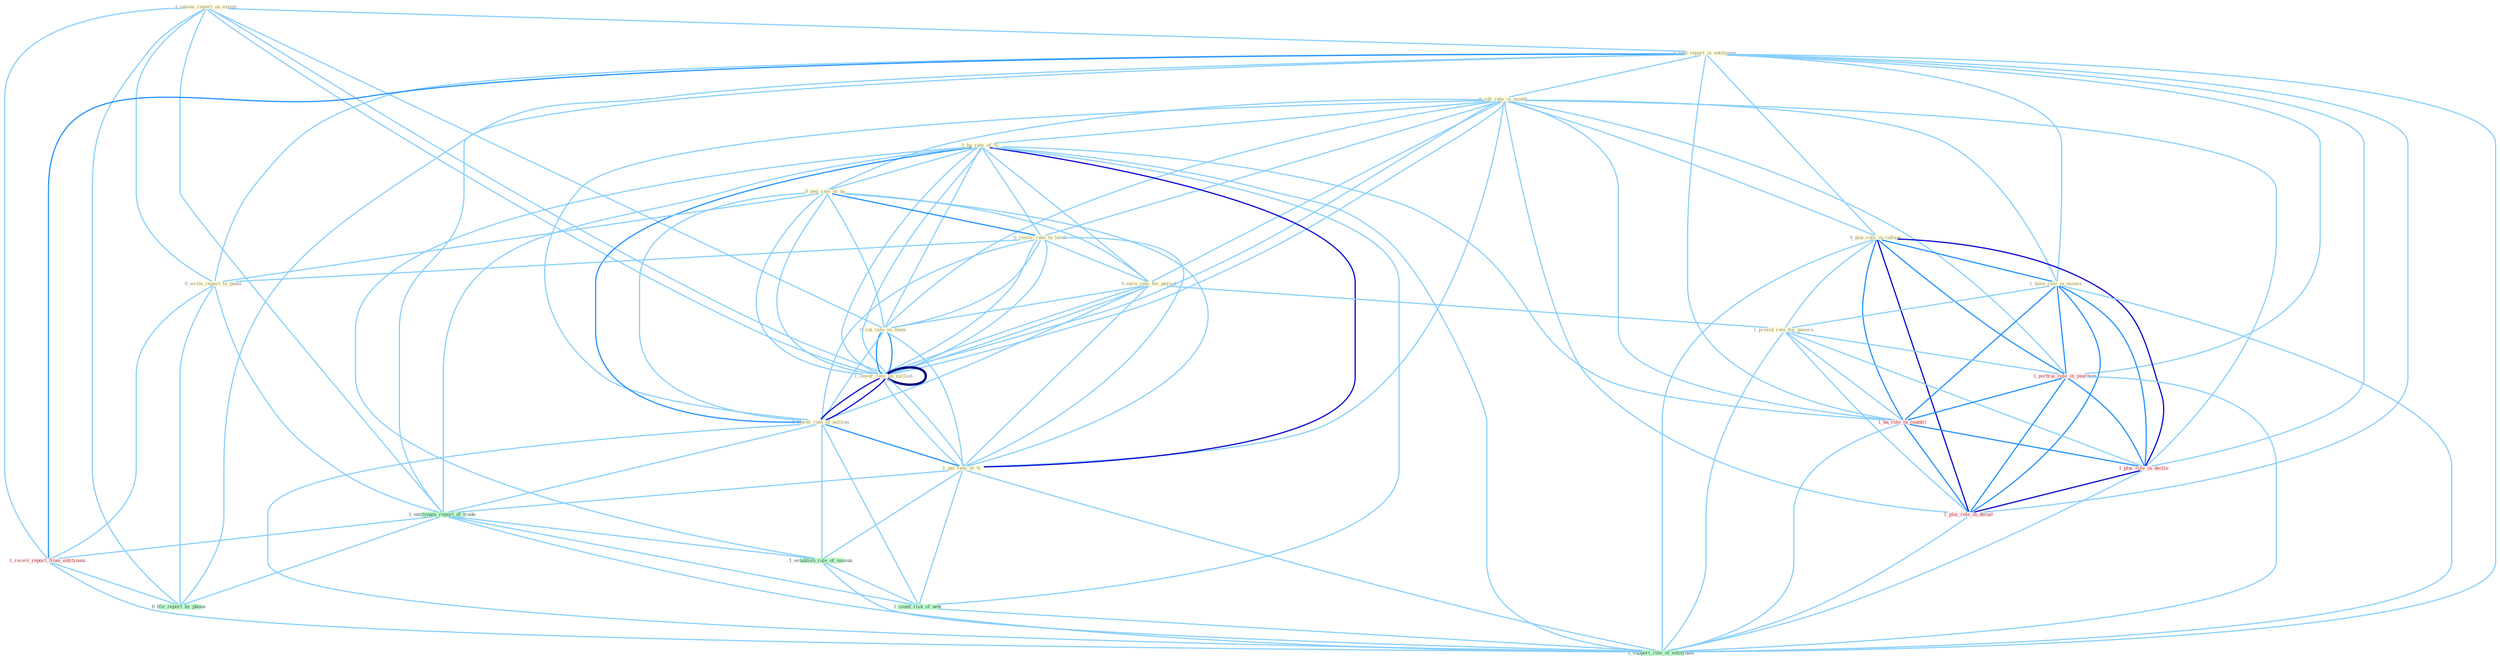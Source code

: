 Graph G{ 
    node
    [shape=polygon,style=filled,width=.5,height=.06,color="#BDFCC9",fixedsize=true,fontsize=4,
    fontcolor="#2f4f4f"];
    {node
    [color="#ffffe0", fontcolor="#8b7d6b"] "1_releas_report_on_extent " "0_told_report_in_entitynam " "0_jolt_rate_in_month " "1_ha_rate_of_% " "0_plai_role_in_collaps " "0_peg_rate_to_us " "1_have_role_in_assess " "0_restor_rate_to_level " "0_earn_rate_for_period " "0_cut_rate_on_them " "0_write_report_to_panel " "1_lower_rate_on_million " "1_lower_rate_of_million " "1_provid_role_for_govern " "1_pai_rate_of_% "}
{node [color="#fff0f5", fontcolor="#b22222"] "1_portrai_role_in_yearnum " "1_ha_role_in_countri " "1_receiv_report_from_entitynam " "1_plai_role_in_declin " "1_plai_role_in_decad "}
edge [color="#B0E2FF"];

	"1_releas_report_on_extent " -- "0_told_report_in_entitynam " [w="1", color="#87cefa" ];
	"1_releas_report_on_extent " -- "0_cut_rate_on_them " [w="1", color="#87cefa" ];
	"1_releas_report_on_extent " -- "0_write_report_to_panel " [w="1", color="#87cefa" ];
	"1_releas_report_on_extent " -- "1_lower_rate_on_million " [w="1", color="#87cefa" ];
	"1_releas_report_on_extent " -- "1_lower_rate_on_million " [w="1", color="#87cefa" ];
	"1_releas_report_on_extent " -- "1_entitynam_report_of_trade " [w="1", color="#87cefa" ];
	"1_releas_report_on_extent " -- "1_receiv_report_from_entitynam " [w="1", color="#87cefa" ];
	"1_releas_report_on_extent " -- "0_file_report_by_phone " [w="1", color="#87cefa" ];
	"0_told_report_in_entitynam " -- "0_jolt_rate_in_month " [w="1", color="#87cefa" ];
	"0_told_report_in_entitynam " -- "0_plai_role_in_collaps " [w="1", color="#87cefa" ];
	"0_told_report_in_entitynam " -- "1_have_role_in_assess " [w="1", color="#87cefa" ];
	"0_told_report_in_entitynam " -- "0_write_report_to_panel " [w="1", color="#87cefa" ];
	"0_told_report_in_entitynam " -- "1_portrai_role_in_yearnum " [w="1", color="#87cefa" ];
	"0_told_report_in_entitynam " -- "1_ha_role_in_countri " [w="1", color="#87cefa" ];
	"0_told_report_in_entitynam " -- "1_entitynam_report_of_trade " [w="1", color="#87cefa" ];
	"0_told_report_in_entitynam " -- "1_receiv_report_from_entitynam " [w="2", color="#1e90ff" , len=0.8];
	"0_told_report_in_entitynam " -- "1_plai_role_in_declin " [w="1", color="#87cefa" ];
	"0_told_report_in_entitynam " -- "1_plai_role_in_decad " [w="1", color="#87cefa" ];
	"0_told_report_in_entitynam " -- "0_file_report_by_phone " [w="1", color="#87cefa" ];
	"0_told_report_in_entitynam " -- "1_support_role_of_entitynam " [w="1", color="#87cefa" ];
	"0_jolt_rate_in_month " -- "1_ha_rate_of_% " [w="1", color="#87cefa" ];
	"0_jolt_rate_in_month " -- "0_plai_role_in_collaps " [w="1", color="#87cefa" ];
	"0_jolt_rate_in_month " -- "0_peg_rate_to_us " [w="1", color="#87cefa" ];
	"0_jolt_rate_in_month " -- "1_have_role_in_assess " [w="1", color="#87cefa" ];
	"0_jolt_rate_in_month " -- "0_restor_rate_to_level " [w="1", color="#87cefa" ];
	"0_jolt_rate_in_month " -- "0_earn_rate_for_period " [w="1", color="#87cefa" ];
	"0_jolt_rate_in_month " -- "0_cut_rate_on_them " [w="1", color="#87cefa" ];
	"0_jolt_rate_in_month " -- "1_lower_rate_on_million " [w="1", color="#87cefa" ];
	"0_jolt_rate_in_month " -- "1_lower_rate_of_million " [w="1", color="#87cefa" ];
	"0_jolt_rate_in_month " -- "1_pai_rate_of_% " [w="1", color="#87cefa" ];
	"0_jolt_rate_in_month " -- "1_portrai_role_in_yearnum " [w="1", color="#87cefa" ];
	"0_jolt_rate_in_month " -- "1_ha_role_in_countri " [w="1", color="#87cefa" ];
	"0_jolt_rate_in_month " -- "1_lower_rate_on_million " [w="1", color="#87cefa" ];
	"0_jolt_rate_in_month " -- "1_plai_role_in_declin " [w="1", color="#87cefa" ];
	"0_jolt_rate_in_month " -- "1_plai_role_in_decad " [w="1", color="#87cefa" ];
	"1_ha_rate_of_% " -- "0_peg_rate_to_us " [w="1", color="#87cefa" ];
	"1_ha_rate_of_% " -- "0_restor_rate_to_level " [w="1", color="#87cefa" ];
	"1_ha_rate_of_% " -- "0_earn_rate_for_period " [w="1", color="#87cefa" ];
	"1_ha_rate_of_% " -- "0_cut_rate_on_them " [w="1", color="#87cefa" ];
	"1_ha_rate_of_% " -- "1_lower_rate_on_million " [w="1", color="#87cefa" ];
	"1_ha_rate_of_% " -- "1_lower_rate_of_million " [w="2", color="#1e90ff" , len=0.8];
	"1_ha_rate_of_% " -- "1_pai_rate_of_% " [w="3", color="#0000cd" , len=0.6];
	"1_ha_rate_of_% " -- "1_ha_role_in_countri " [w="1", color="#87cefa" ];
	"1_ha_rate_of_% " -- "1_lower_rate_on_million " [w="1", color="#87cefa" ];
	"1_ha_rate_of_% " -- "1_entitynam_report_of_trade " [w="1", color="#87cefa" ];
	"1_ha_rate_of_% " -- "1_establish_rule_of_immun " [w="1", color="#87cefa" ];
	"1_ha_rate_of_% " -- "1_count_risk_of_new " [w="1", color="#87cefa" ];
	"1_ha_rate_of_% " -- "1_support_role_of_entitynam " [w="1", color="#87cefa" ];
	"0_plai_role_in_collaps " -- "1_have_role_in_assess " [w="2", color="#1e90ff" , len=0.8];
	"0_plai_role_in_collaps " -- "1_provid_role_for_govern " [w="1", color="#87cefa" ];
	"0_plai_role_in_collaps " -- "1_portrai_role_in_yearnum " [w="2", color="#1e90ff" , len=0.8];
	"0_plai_role_in_collaps " -- "1_ha_role_in_countri " [w="2", color="#1e90ff" , len=0.8];
	"0_plai_role_in_collaps " -- "1_plai_role_in_declin " [w="3", color="#0000cd" , len=0.6];
	"0_plai_role_in_collaps " -- "1_plai_role_in_decad " [w="3", color="#0000cd" , len=0.6];
	"0_plai_role_in_collaps " -- "1_support_role_of_entitynam " [w="1", color="#87cefa" ];
	"0_peg_rate_to_us " -- "0_restor_rate_to_level " [w="2", color="#1e90ff" , len=0.8];
	"0_peg_rate_to_us " -- "0_earn_rate_for_period " [w="1", color="#87cefa" ];
	"0_peg_rate_to_us " -- "0_cut_rate_on_them " [w="1", color="#87cefa" ];
	"0_peg_rate_to_us " -- "0_write_report_to_panel " [w="1", color="#87cefa" ];
	"0_peg_rate_to_us " -- "1_lower_rate_on_million " [w="1", color="#87cefa" ];
	"0_peg_rate_to_us " -- "1_lower_rate_of_million " [w="1", color="#87cefa" ];
	"0_peg_rate_to_us " -- "1_pai_rate_of_% " [w="1", color="#87cefa" ];
	"0_peg_rate_to_us " -- "1_lower_rate_on_million " [w="1", color="#87cefa" ];
	"1_have_role_in_assess " -- "1_provid_role_for_govern " [w="1", color="#87cefa" ];
	"1_have_role_in_assess " -- "1_portrai_role_in_yearnum " [w="2", color="#1e90ff" , len=0.8];
	"1_have_role_in_assess " -- "1_ha_role_in_countri " [w="2", color="#1e90ff" , len=0.8];
	"1_have_role_in_assess " -- "1_plai_role_in_declin " [w="2", color="#1e90ff" , len=0.8];
	"1_have_role_in_assess " -- "1_plai_role_in_decad " [w="2", color="#1e90ff" , len=0.8];
	"1_have_role_in_assess " -- "1_support_role_of_entitynam " [w="1", color="#87cefa" ];
	"0_restor_rate_to_level " -- "0_earn_rate_for_period " [w="1", color="#87cefa" ];
	"0_restor_rate_to_level " -- "0_cut_rate_on_them " [w="1", color="#87cefa" ];
	"0_restor_rate_to_level " -- "0_write_report_to_panel " [w="1", color="#87cefa" ];
	"0_restor_rate_to_level " -- "1_lower_rate_on_million " [w="1", color="#87cefa" ];
	"0_restor_rate_to_level " -- "1_lower_rate_of_million " [w="1", color="#87cefa" ];
	"0_restor_rate_to_level " -- "1_pai_rate_of_% " [w="1", color="#87cefa" ];
	"0_restor_rate_to_level " -- "1_lower_rate_on_million " [w="1", color="#87cefa" ];
	"0_earn_rate_for_period " -- "0_cut_rate_on_them " [w="1", color="#87cefa" ];
	"0_earn_rate_for_period " -- "1_lower_rate_on_million " [w="1", color="#87cefa" ];
	"0_earn_rate_for_period " -- "1_lower_rate_of_million " [w="1", color="#87cefa" ];
	"0_earn_rate_for_period " -- "1_provid_role_for_govern " [w="1", color="#87cefa" ];
	"0_earn_rate_for_period " -- "1_pai_rate_of_% " [w="1", color="#87cefa" ];
	"0_earn_rate_for_period " -- "1_lower_rate_on_million " [w="1", color="#87cefa" ];
	"0_cut_rate_on_them " -- "1_lower_rate_on_million " [w="2", color="#1e90ff" , len=0.8];
	"0_cut_rate_on_them " -- "1_lower_rate_of_million " [w="1", color="#87cefa" ];
	"0_cut_rate_on_them " -- "1_pai_rate_of_% " [w="1", color="#87cefa" ];
	"0_cut_rate_on_them " -- "1_lower_rate_on_million " [w="2", color="#1e90ff" , len=0.8];
	"0_write_report_to_panel " -- "1_entitynam_report_of_trade " [w="1", color="#87cefa" ];
	"0_write_report_to_panel " -- "1_receiv_report_from_entitynam " [w="1", color="#87cefa" ];
	"0_write_report_to_panel " -- "0_file_report_by_phone " [w="1", color="#87cefa" ];
	"1_lower_rate_on_million " -- "1_lower_rate_of_million " [w="3", color="#0000cd" , len=0.6];
	"1_lower_rate_on_million " -- "1_pai_rate_of_% " [w="1", color="#87cefa" ];
	"1_lower_rate_on_million " -- "1_lower_rate_on_million " [w="4", style=bold, color="#000080", len=0.4];
	"1_lower_rate_of_million " -- "1_pai_rate_of_% " [w="2", color="#1e90ff" , len=0.8];
	"1_lower_rate_of_million " -- "1_lower_rate_on_million " [w="3", color="#0000cd" , len=0.6];
	"1_lower_rate_of_million " -- "1_entitynam_report_of_trade " [w="1", color="#87cefa" ];
	"1_lower_rate_of_million " -- "1_establish_rule_of_immun " [w="1", color="#87cefa" ];
	"1_lower_rate_of_million " -- "1_count_risk_of_new " [w="1", color="#87cefa" ];
	"1_lower_rate_of_million " -- "1_support_role_of_entitynam " [w="1", color="#87cefa" ];
	"1_provid_role_for_govern " -- "1_portrai_role_in_yearnum " [w="1", color="#87cefa" ];
	"1_provid_role_for_govern " -- "1_ha_role_in_countri " [w="1", color="#87cefa" ];
	"1_provid_role_for_govern " -- "1_plai_role_in_declin " [w="1", color="#87cefa" ];
	"1_provid_role_for_govern " -- "1_plai_role_in_decad " [w="1", color="#87cefa" ];
	"1_provid_role_for_govern " -- "1_support_role_of_entitynam " [w="1", color="#87cefa" ];
	"1_pai_rate_of_% " -- "1_lower_rate_on_million " [w="1", color="#87cefa" ];
	"1_pai_rate_of_% " -- "1_entitynam_report_of_trade " [w="1", color="#87cefa" ];
	"1_pai_rate_of_% " -- "1_establish_rule_of_immun " [w="1", color="#87cefa" ];
	"1_pai_rate_of_% " -- "1_count_risk_of_new " [w="1", color="#87cefa" ];
	"1_pai_rate_of_% " -- "1_support_role_of_entitynam " [w="1", color="#87cefa" ];
	"1_portrai_role_in_yearnum " -- "1_ha_role_in_countri " [w="2", color="#1e90ff" , len=0.8];
	"1_portrai_role_in_yearnum " -- "1_plai_role_in_declin " [w="2", color="#1e90ff" , len=0.8];
	"1_portrai_role_in_yearnum " -- "1_plai_role_in_decad " [w="2", color="#1e90ff" , len=0.8];
	"1_portrai_role_in_yearnum " -- "1_support_role_of_entitynam " [w="1", color="#87cefa" ];
	"1_ha_role_in_countri " -- "1_plai_role_in_declin " [w="2", color="#1e90ff" , len=0.8];
	"1_ha_role_in_countri " -- "1_plai_role_in_decad " [w="2", color="#1e90ff" , len=0.8];
	"1_ha_role_in_countri " -- "1_support_role_of_entitynam " [w="1", color="#87cefa" ];
	"1_entitynam_report_of_trade " -- "1_receiv_report_from_entitynam " [w="1", color="#87cefa" ];
	"1_entitynam_report_of_trade " -- "1_establish_rule_of_immun " [w="1", color="#87cefa" ];
	"1_entitynam_report_of_trade " -- "1_count_risk_of_new " [w="1", color="#87cefa" ];
	"1_entitynam_report_of_trade " -- "0_file_report_by_phone " [w="1", color="#87cefa" ];
	"1_entitynam_report_of_trade " -- "1_support_role_of_entitynam " [w="1", color="#87cefa" ];
	"1_receiv_report_from_entitynam " -- "0_file_report_by_phone " [w="1", color="#87cefa" ];
	"1_receiv_report_from_entitynam " -- "1_support_role_of_entitynam " [w="1", color="#87cefa" ];
	"1_plai_role_in_declin " -- "1_plai_role_in_decad " [w="3", color="#0000cd" , len=0.6];
	"1_plai_role_in_declin " -- "1_support_role_of_entitynam " [w="1", color="#87cefa" ];
	"1_establish_rule_of_immun " -- "1_count_risk_of_new " [w="1", color="#87cefa" ];
	"1_establish_rule_of_immun " -- "1_support_role_of_entitynam " [w="1", color="#87cefa" ];
	"1_count_risk_of_new " -- "1_support_role_of_entitynam " [w="1", color="#87cefa" ];
	"1_plai_role_in_decad " -- "1_support_role_of_entitynam " [w="1", color="#87cefa" ];
}